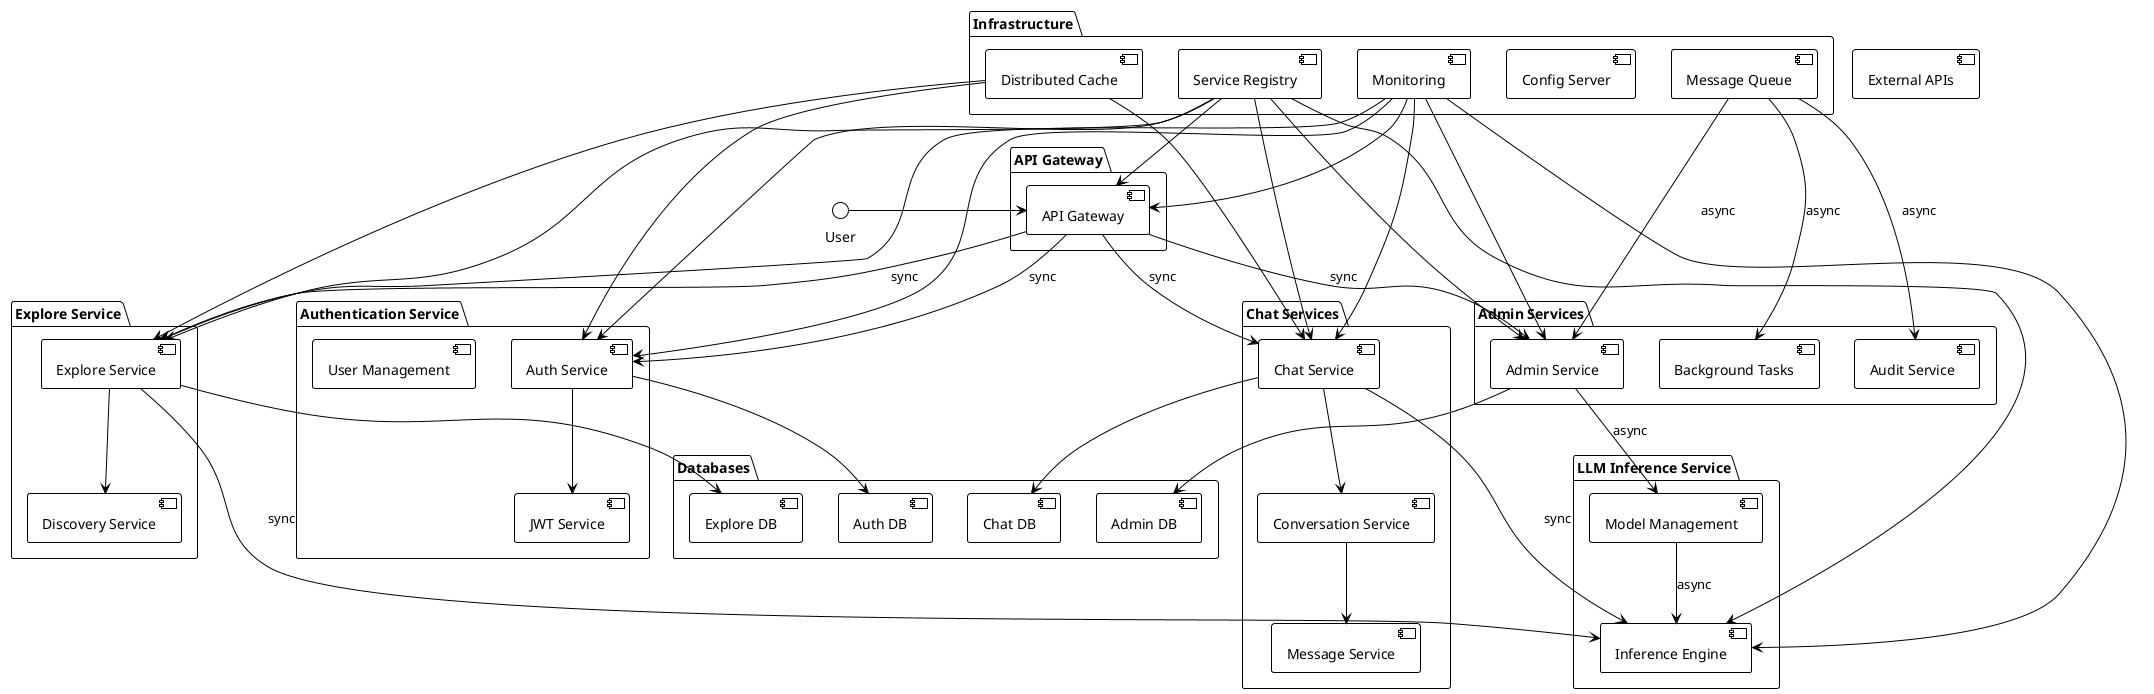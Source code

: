 @startuml
!theme plain
skinparam componentStyle uml2

package "API Gateway" {
    [API Gateway] as gateway
}

package "Authentication Service" {
    [Auth Service] as auth
    [JWT Service] as jwt
    [User Management] as user
}

package "Chat Services" {
    [Chat Service] as chat
    [Conversation Service] as conv
    [Message Service] as msg
}

package "Explore Service" {
    [Explore Service] as explore
    [Discovery Service] as disc
}

package "Admin Services" {
    [Admin Service] as admin
    [Audit Service] as audit
    [Background Tasks] as bgtasks
}

package "LLM Inference Service" {
    [Inference Engine] as llm
    [Model Management] as modelmgmt
}

package "Infrastructure" {
    [Service Registry] as registry
    [Config Server] as config
    [Message Queue] as mq
    [Distributed Cache] as cache
    [Monitoring] as monitor
}

package "Databases" {
    [Auth DB] as authdb
    [Chat DB] as chatdb
    [Explore DB] as exploredb
    [Admin DB] as admindb
}

' External Systems
[External APIs] as external

' Direct API Calls (Synchronous)
User -> gateway
gateway --> auth : sync
gateway --> chat : sync
gateway --> explore : sync
gateway --> admin : sync
chat --> llm : sync
explore --> llm : sync

' Message Queue Connections (Asynchronous)
mq --> admin : async
mq --> bgtasks : async
mq --> audit : async
admin --> modelmgmt : async
modelmgmt --> llm : async

' Database Connections
auth --> authdb
chat --> chatdb
explore --> exploredb
admin --> admindb

' Service Components
auth --> jwt
chat --> conv
conv --> msg
explore --> disc

' Service Discovery
registry --> gateway
registry --> auth
registry --> chat
registry --> explore
registry --> admin
registry --> llm

' Monitoring
monitor --> gateway
monitor --> auth
monitor --> chat
monitor --> explore
monitor --> admin
monitor --> llm

' Cache Connections
cache --> chat
cache --> explore
cache --> auth

@enduml